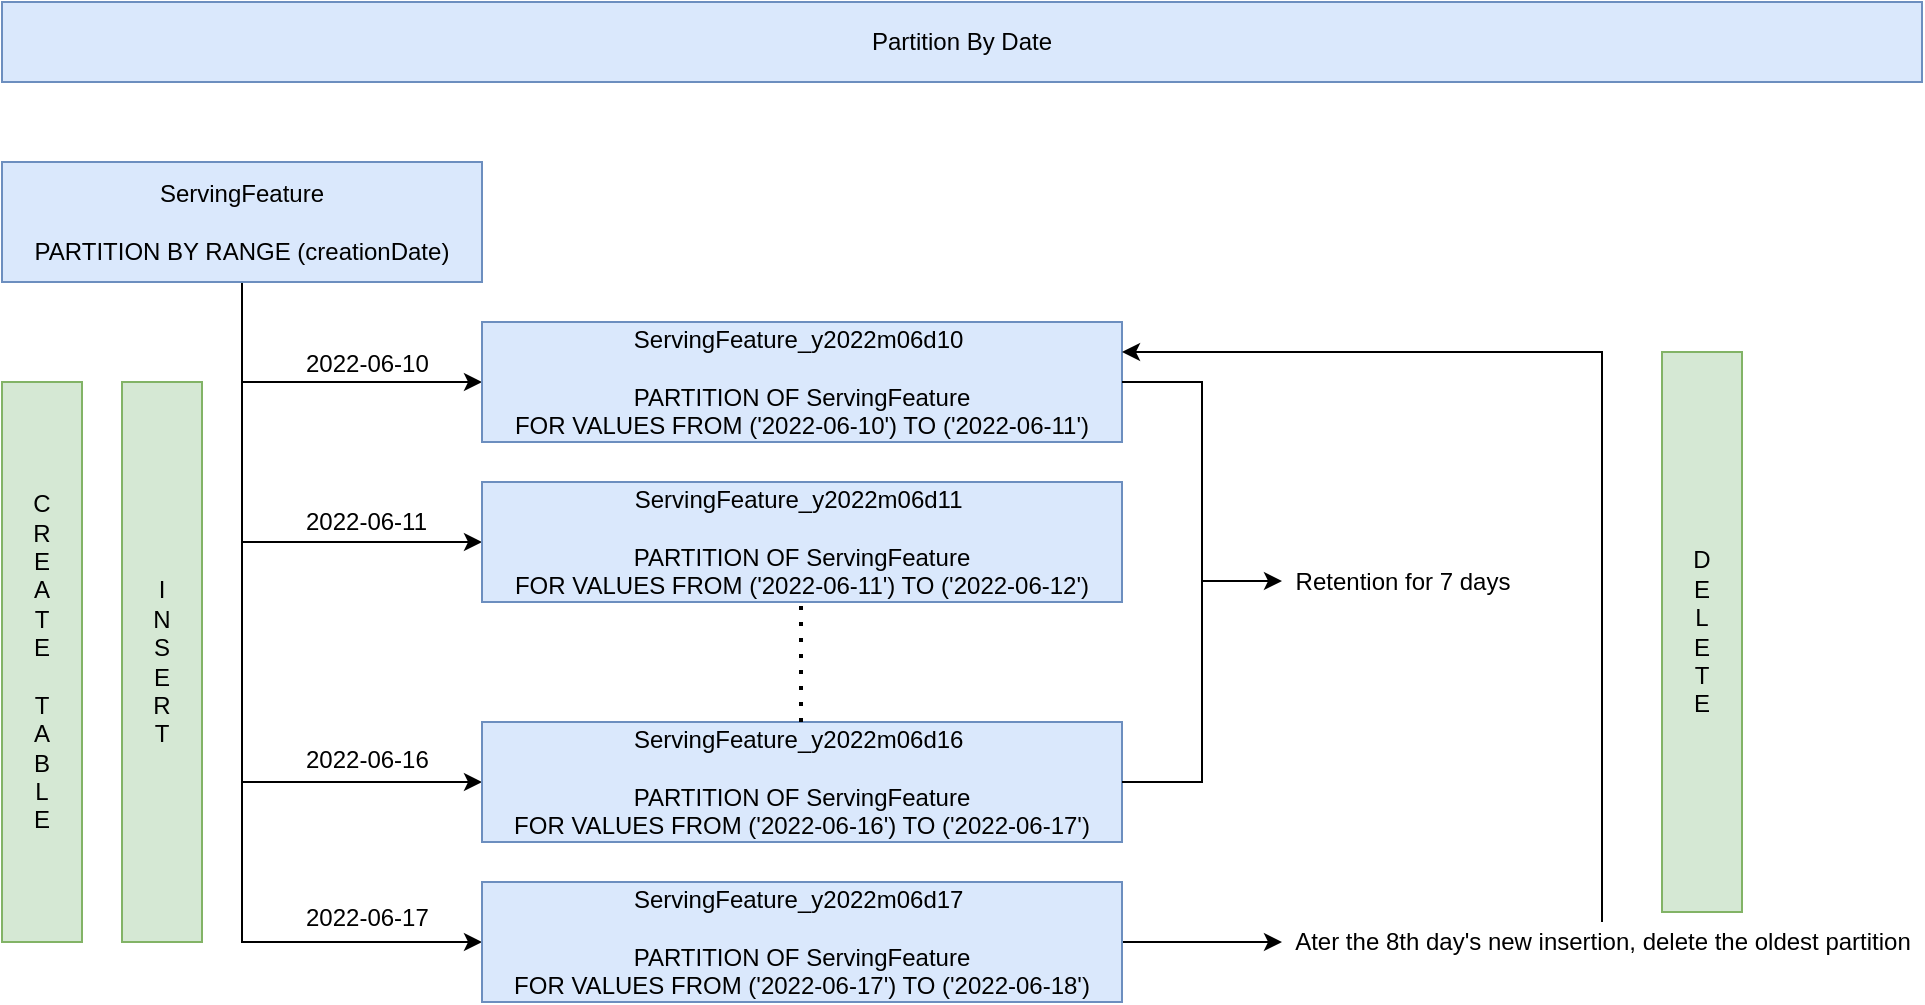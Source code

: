<mxfile version="18.0.2" type="device"><diagram id="m9PUY52vQtCUdlfWChcE" name="Page-1"><mxGraphModel dx="1186" dy="589" grid="1" gridSize="10" guides="1" tooltips="1" connect="1" arrows="1" fold="1" page="1" pageScale="1" pageWidth="827" pageHeight="1169" math="0" shadow="0"><root><mxCell id="0"/><mxCell id="1" parent="0"/><mxCell id="R4PLN4yxAw0ya2ROWB_q-1" value="Partition By Date" style="rounded=0;whiteSpace=wrap;html=1;fillColor=#dae8fc;strokeColor=#6c8ebf;" vertex="1" parent="1"><mxGeometry x="120" y="160" width="960" height="40" as="geometry"/></mxCell><mxCell id="R4PLN4yxAw0ya2ROWB_q-5" style="edgeStyle=orthogonalEdgeStyle;rounded=0;orthogonalLoop=1;jettySize=auto;html=1;entryX=0;entryY=0.5;entryDx=0;entryDy=0;" edge="1" parent="1" source="R4PLN4yxAw0ya2ROWB_q-2" target="R4PLN4yxAw0ya2ROWB_q-3"><mxGeometry relative="1" as="geometry"/></mxCell><mxCell id="R4PLN4yxAw0ya2ROWB_q-8" style="edgeStyle=orthogonalEdgeStyle;rounded=0;orthogonalLoop=1;jettySize=auto;html=1;exitX=0.5;exitY=1;exitDx=0;exitDy=0;entryX=0;entryY=0.5;entryDx=0;entryDy=0;" edge="1" parent="1" source="R4PLN4yxAw0ya2ROWB_q-2" target="R4PLN4yxAw0ya2ROWB_q-7"><mxGeometry relative="1" as="geometry"/></mxCell><mxCell id="R4PLN4yxAw0ya2ROWB_q-11" style="edgeStyle=orthogonalEdgeStyle;rounded=0;orthogonalLoop=1;jettySize=auto;html=1;exitX=0.5;exitY=1;exitDx=0;exitDy=0;entryX=0;entryY=0.5;entryDx=0;entryDy=0;" edge="1" parent="1" source="R4PLN4yxAw0ya2ROWB_q-2" target="R4PLN4yxAw0ya2ROWB_q-10"><mxGeometry relative="1" as="geometry"/></mxCell><mxCell id="R4PLN4yxAw0ya2ROWB_q-16" style="edgeStyle=orthogonalEdgeStyle;rounded=0;orthogonalLoop=1;jettySize=auto;html=1;exitX=0.5;exitY=1;exitDx=0;exitDy=0;entryX=0;entryY=0.5;entryDx=0;entryDy=0;" edge="1" parent="1" source="R4PLN4yxAw0ya2ROWB_q-2" target="R4PLN4yxAw0ya2ROWB_q-15"><mxGeometry relative="1" as="geometry"/></mxCell><mxCell id="R4PLN4yxAw0ya2ROWB_q-2" value="ServingFeature&lt;br&gt;&lt;br&gt;PARTITION BY RANGE (creationDate)" style="rounded=0;whiteSpace=wrap;html=1;fillColor=#dae8fc;strokeColor=#6c8ebf;" vertex="1" parent="1"><mxGeometry x="120" y="240" width="240" height="60" as="geometry"/></mxCell><mxCell id="R4PLN4yxAw0ya2ROWB_q-3" value="ServingFeature_y2022m06d10&amp;nbsp;&lt;br&gt;&lt;br&gt;PARTITION OF ServingFeature&lt;br&gt;FOR VALUES FROM ('2022-06-10') TO ('2022-06-11')" style="rounded=0;whiteSpace=wrap;html=1;fillColor=#dae8fc;strokeColor=#6c8ebf;" vertex="1" parent="1"><mxGeometry x="360" y="320" width="320" height="60" as="geometry"/></mxCell><mxCell id="R4PLN4yxAw0ya2ROWB_q-6" value="2022-06-10" style="text;whiteSpace=wrap;html=1;" vertex="1" parent="1"><mxGeometry x="270" y="327" width="90" height="30" as="geometry"/></mxCell><mxCell id="R4PLN4yxAw0ya2ROWB_q-7" value="ServingFeature_y2022m06d11&amp;nbsp;&lt;br&gt;&lt;br&gt;PARTITION OF ServingFeature&lt;br&gt;FOR VALUES FROM ('2022-06-11') TO ('2022-06-12')" style="rounded=0;whiteSpace=wrap;html=1;fillColor=#dae8fc;strokeColor=#6c8ebf;" vertex="1" parent="1"><mxGeometry x="360" y="400" width="320" height="60" as="geometry"/></mxCell><mxCell id="R4PLN4yxAw0ya2ROWB_q-9" value="2022-06-11" style="text;whiteSpace=wrap;html=1;" vertex="1" parent="1"><mxGeometry x="270" y="406" width="90" height="30" as="geometry"/></mxCell><mxCell id="R4PLN4yxAw0ya2ROWB_q-10" value="ServingFeature_y2022m06d16&amp;nbsp;&lt;br&gt;&lt;br&gt;PARTITION OF ServingFeature&lt;br&gt;FOR VALUES FROM ('2022-06-16') TO ('2022-06-17')" style="rounded=0;whiteSpace=wrap;html=1;fillColor=#dae8fc;strokeColor=#6c8ebf;" vertex="1" parent="1"><mxGeometry x="360" y="520" width="320" height="60" as="geometry"/></mxCell><mxCell id="R4PLN4yxAw0ya2ROWB_q-12" value="2022-06-16" style="text;whiteSpace=wrap;html=1;" vertex="1" parent="1"><mxGeometry x="270" y="525" width="90" height="30" as="geometry"/></mxCell><mxCell id="R4PLN4yxAw0ya2ROWB_q-13" value="" style="endArrow=none;dashed=1;html=1;dashPattern=1 3;strokeWidth=2;rounded=0;" edge="1" parent="1"><mxGeometry width="50" height="50" relative="1" as="geometry"><mxPoint x="519.5" y="520" as="sourcePoint"/><mxPoint x="519.5" y="460" as="targetPoint"/></mxGeometry></mxCell><mxCell id="R4PLN4yxAw0ya2ROWB_q-14" value="" style="endArrow=none;html=1;rounded=0;entryX=1;entryY=0.5;entryDx=0;entryDy=0;exitX=1;exitY=0.5;exitDx=0;exitDy=0;" edge="1" parent="1" source="R4PLN4yxAw0ya2ROWB_q-10" target="R4PLN4yxAw0ya2ROWB_q-3"><mxGeometry width="50" height="50" relative="1" as="geometry"><mxPoint x="720" y="617" as="sourcePoint"/><mxPoint x="720" y="357" as="targetPoint"/><Array as="points"><mxPoint x="720" y="550"/><mxPoint x="720" y="350"/></Array></mxGeometry></mxCell><mxCell id="R4PLN4yxAw0ya2ROWB_q-20" style="edgeStyle=orthogonalEdgeStyle;rounded=0;orthogonalLoop=1;jettySize=auto;html=1;exitX=1;exitY=0.5;exitDx=0;exitDy=0;" edge="1" parent="1" source="R4PLN4yxAw0ya2ROWB_q-15"><mxGeometry relative="1" as="geometry"><mxPoint x="760" y="630" as="targetPoint"/></mxGeometry></mxCell><mxCell id="R4PLN4yxAw0ya2ROWB_q-15" value="ServingFeature_y2022m06d17&amp;nbsp;&lt;br&gt;&lt;br&gt;PARTITION OF ServingFeature&lt;br&gt;FOR VALUES FROM ('2022-06-17') TO ('2022-06-18')" style="rounded=0;whiteSpace=wrap;html=1;fillColor=#dae8fc;strokeColor=#6c8ebf;" vertex="1" parent="1"><mxGeometry x="360" y="600" width="320" height="60" as="geometry"/></mxCell><mxCell id="R4PLN4yxAw0ya2ROWB_q-17" value="2022-06-17" style="text;whiteSpace=wrap;html=1;" vertex="1" parent="1"><mxGeometry x="270" y="604" width="90" height="30" as="geometry"/></mxCell><mxCell id="R4PLN4yxAw0ya2ROWB_q-18" value="Retention for 7 days" style="text;html=1;align=center;verticalAlign=middle;resizable=0;points=[];autosize=1;strokeColor=none;fillColor=none;" vertex="1" parent="1"><mxGeometry x="760" y="440" width="120" height="20" as="geometry"/></mxCell><mxCell id="R4PLN4yxAw0ya2ROWB_q-19" value="" style="endArrow=classic;html=1;rounded=0;" edge="1" parent="1"><mxGeometry width="50" height="50" relative="1" as="geometry"><mxPoint x="720" y="449.5" as="sourcePoint"/><mxPoint x="760" y="449.5" as="targetPoint"/></mxGeometry></mxCell><mxCell id="R4PLN4yxAw0ya2ROWB_q-23" style="edgeStyle=orthogonalEdgeStyle;rounded=0;orthogonalLoop=1;jettySize=auto;html=1;entryX=1;entryY=0.25;entryDx=0;entryDy=0;" edge="1" parent="1" source="R4PLN4yxAw0ya2ROWB_q-21" target="R4PLN4yxAw0ya2ROWB_q-3"><mxGeometry relative="1" as="geometry"><Array as="points"><mxPoint x="920" y="335"/></Array></mxGeometry></mxCell><mxCell id="R4PLN4yxAw0ya2ROWB_q-21" value="Ater the 8th day's new insertion, delete the oldest partition" style="text;html=1;align=center;verticalAlign=middle;resizable=0;points=[];autosize=1;strokeColor=none;fillColor=none;" vertex="1" parent="1"><mxGeometry x="760" y="620" width="320" height="20" as="geometry"/></mxCell><mxCell id="R4PLN4yxAw0ya2ROWB_q-24" value="I&lt;br&gt;N&lt;br&gt;S&lt;br&gt;E&lt;br&gt;R&lt;br&gt;T" style="rounded=0;whiteSpace=wrap;html=1;fillColor=#d5e8d4;strokeColor=#82b366;" vertex="1" parent="1"><mxGeometry x="180" y="350" width="40" height="280" as="geometry"/></mxCell><mxCell id="R4PLN4yxAw0ya2ROWB_q-25" value="D&lt;br&gt;E&lt;br&gt;L&lt;br&gt;E&lt;br&gt;T&lt;br&gt;E" style="rounded=0;whiteSpace=wrap;html=1;fillColor=#d5e8d4;strokeColor=#82b366;" vertex="1" parent="1"><mxGeometry x="950" y="335" width="40" height="280" as="geometry"/></mxCell><mxCell id="R4PLN4yxAw0ya2ROWB_q-27" value="C&lt;br&gt;R&lt;br&gt;E&lt;br&gt;A&lt;br&gt;T&lt;br&gt;E&lt;br&gt;&lt;br&gt;T&lt;br&gt;A&lt;br&gt;B&lt;br&gt;L&lt;br&gt;E" style="rounded=0;whiteSpace=wrap;html=1;fillColor=#d5e8d4;strokeColor=#82b366;" vertex="1" parent="1"><mxGeometry x="120" y="350" width="40" height="280" as="geometry"/></mxCell></root></mxGraphModel></diagram></mxfile>